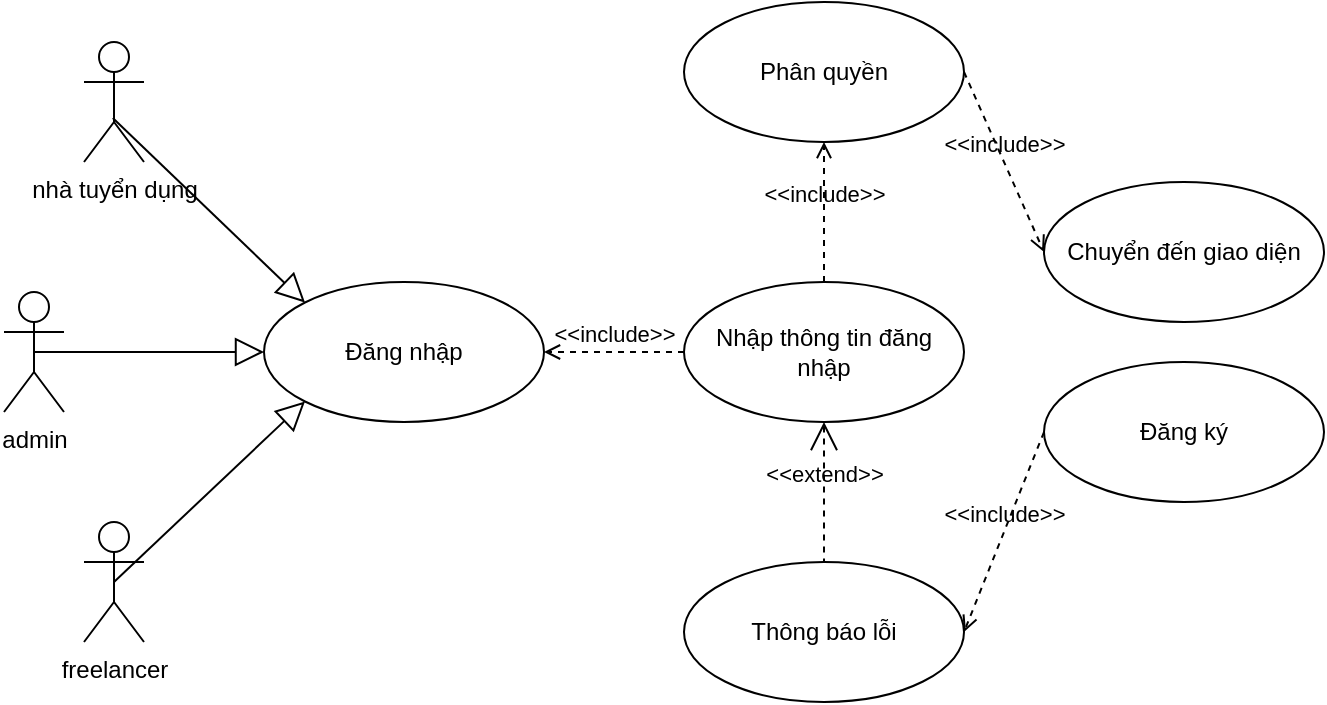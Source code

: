 <mxfile version="26.0.4">
  <diagram name="Page-1" id="3rOE6tVcz0CahiSgjQBt">
    <mxGraphModel dx="1044" dy="558" grid="1" gridSize="10" guides="1" tooltips="1" connect="1" arrows="1" fold="1" page="1" pageScale="1" pageWidth="850" pageHeight="1100" math="0" shadow="0">
      <root>
        <mxCell id="0" />
        <mxCell id="1" parent="0" />
        <mxCell id="yar5uwHtLWU4RBpGB_VV-1" value="admin" style="shape=umlActor;html=1;verticalLabelPosition=bottom;verticalAlign=top;align=center;" vertex="1" parent="1">
          <mxGeometry x="280" y="225" width="30" height="60" as="geometry" />
        </mxCell>
        <mxCell id="yar5uwHtLWU4RBpGB_VV-2" value="Nhập thông tin đăng nhập" style="ellipse;whiteSpace=wrap;html=1;" vertex="1" parent="1">
          <mxGeometry x="620" y="220" width="140" height="70" as="geometry" />
        </mxCell>
        <mxCell id="yar5uwHtLWU4RBpGB_VV-3" value="Đăng nhập" style="ellipse;whiteSpace=wrap;html=1;" vertex="1" parent="1">
          <mxGeometry x="410" y="220" width="140" height="70" as="geometry" />
        </mxCell>
        <mxCell id="yar5uwHtLWU4RBpGB_VV-4" value="" style="edgeStyle=none;html=1;endArrow=block;endFill=0;endSize=12;verticalAlign=bottom;rounded=0;exitX=0.5;exitY=0.5;exitDx=0;exitDy=0;exitPerimeter=0;entryX=0;entryY=0.5;entryDx=0;entryDy=0;" edge="1" parent="1" source="yar5uwHtLWU4RBpGB_VV-1" target="yar5uwHtLWU4RBpGB_VV-3">
          <mxGeometry width="160" relative="1" as="geometry">
            <mxPoint x="265" y="260" as="sourcePoint" />
            <mxPoint x="420" y="215" as="targetPoint" />
          </mxGeometry>
        </mxCell>
        <mxCell id="yar5uwHtLWU4RBpGB_VV-5" value="Thông báo lỗi" style="ellipse;whiteSpace=wrap;html=1;" vertex="1" parent="1">
          <mxGeometry x="620" y="360" width="140" height="70" as="geometry" />
        </mxCell>
        <mxCell id="yar5uwHtLWU4RBpGB_VV-6" value="Phân quyền" style="ellipse;whiteSpace=wrap;html=1;" vertex="1" parent="1">
          <mxGeometry x="620" y="80" width="140" height="70" as="geometry" />
        </mxCell>
        <mxCell id="yar5uwHtLWU4RBpGB_VV-10" value="&amp;lt;&amp;lt;include&amp;gt;&amp;gt;" style="edgeStyle=none;html=1;endArrow=open;verticalAlign=bottom;dashed=1;labelBackgroundColor=none;rounded=0;exitX=0;exitY=0.5;exitDx=0;exitDy=0;entryX=1;entryY=0.5;entryDx=0;entryDy=0;" edge="1" parent="1" source="yar5uwHtLWU4RBpGB_VV-2" target="yar5uwHtLWU4RBpGB_VV-3">
          <mxGeometry width="160" relative="1" as="geometry">
            <mxPoint x="570" y="475" as="sourcePoint" />
            <mxPoint x="480" y="220" as="targetPoint" />
          </mxGeometry>
        </mxCell>
        <mxCell id="yar5uwHtLWU4RBpGB_VV-13" value="&amp;lt;&amp;lt;extend&amp;gt;&amp;gt;" style="edgeStyle=none;html=1;startArrow=open;endArrow=none;startSize=12;verticalAlign=bottom;dashed=1;labelBackgroundColor=none;rounded=0;entryX=0.5;entryY=0;entryDx=0;entryDy=0;exitX=0.5;exitY=1;exitDx=0;exitDy=0;" edge="1" parent="1" source="yar5uwHtLWU4RBpGB_VV-2" target="yar5uwHtLWU4RBpGB_VV-5">
          <mxGeometry width="160" relative="1" as="geometry">
            <mxPoint x="490" y="300" as="sourcePoint" />
            <mxPoint x="690" y="385" as="targetPoint" />
          </mxGeometry>
        </mxCell>
        <mxCell id="yar5uwHtLWU4RBpGB_VV-14" value="freelancer" style="shape=umlActor;html=1;verticalLabelPosition=bottom;verticalAlign=top;align=center;" vertex="1" parent="1">
          <mxGeometry x="320" y="340" width="30" height="60" as="geometry" />
        </mxCell>
        <mxCell id="yar5uwHtLWU4RBpGB_VV-15" value="nhà tuyển dụng" style="shape=umlActor;html=1;verticalLabelPosition=bottom;verticalAlign=top;align=center;" vertex="1" parent="1">
          <mxGeometry x="320" y="100" width="30" height="60" as="geometry" />
        </mxCell>
        <mxCell id="yar5uwHtLWU4RBpGB_VV-16" value="" style="edgeStyle=none;html=1;endArrow=block;endFill=0;endSize=12;verticalAlign=bottom;rounded=0;exitX=0.48;exitY=0.633;exitDx=0;exitDy=0;exitPerimeter=0;entryX=0;entryY=0;entryDx=0;entryDy=0;" edge="1" parent="1" source="yar5uwHtLWU4RBpGB_VV-15" target="yar5uwHtLWU4RBpGB_VV-3">
          <mxGeometry width="160" relative="1" as="geometry">
            <mxPoint x="305" y="265" as="sourcePoint" />
            <mxPoint x="420" y="265" as="targetPoint" />
          </mxGeometry>
        </mxCell>
        <mxCell id="yar5uwHtLWU4RBpGB_VV-17" value="" style="edgeStyle=none;html=1;endArrow=block;endFill=0;endSize=12;verticalAlign=bottom;rounded=0;exitX=0.5;exitY=0.5;exitDx=0;exitDy=0;exitPerimeter=0;entryX=0;entryY=1;entryDx=0;entryDy=0;" edge="1" parent="1" source="yar5uwHtLWU4RBpGB_VV-14" target="yar5uwHtLWU4RBpGB_VV-3">
          <mxGeometry width="160" relative="1" as="geometry">
            <mxPoint x="315" y="275" as="sourcePoint" />
            <mxPoint x="420" y="280" as="targetPoint" />
          </mxGeometry>
        </mxCell>
        <mxCell id="yar5uwHtLWU4RBpGB_VV-20" value="&amp;lt;&amp;lt;include&amp;gt;&amp;gt;" style="edgeStyle=none;html=1;endArrow=open;verticalAlign=bottom;dashed=1;labelBackgroundColor=none;rounded=0;exitX=0.5;exitY=0;exitDx=0;exitDy=0;entryX=0.5;entryY=1;entryDx=0;entryDy=0;" edge="1" parent="1" source="yar5uwHtLWU4RBpGB_VV-2" target="yar5uwHtLWU4RBpGB_VV-6">
          <mxGeometry width="160" relative="1" as="geometry">
            <mxPoint x="750" y="200" as="sourcePoint" />
            <mxPoint x="680" y="200" as="targetPoint" />
          </mxGeometry>
        </mxCell>
        <mxCell id="yar5uwHtLWU4RBpGB_VV-21" value="Chuyển đến giao diện" style="ellipse;whiteSpace=wrap;html=1;" vertex="1" parent="1">
          <mxGeometry x="800" y="170" width="140" height="70" as="geometry" />
        </mxCell>
        <mxCell id="yar5uwHtLWU4RBpGB_VV-22" value="&amp;lt;&amp;lt;include&amp;gt;&amp;gt;" style="edgeStyle=none;html=1;endArrow=open;verticalAlign=bottom;dashed=1;labelBackgroundColor=none;rounded=0;exitX=1;exitY=0.5;exitDx=0;exitDy=0;entryX=0;entryY=0.5;entryDx=0;entryDy=0;" edge="1" parent="1" source="yar5uwHtLWU4RBpGB_VV-6" target="yar5uwHtLWU4RBpGB_VV-21">
          <mxGeometry width="160" relative="1" as="geometry">
            <mxPoint x="700" y="230" as="sourcePoint" />
            <mxPoint x="700" y="160" as="targetPoint" />
          </mxGeometry>
        </mxCell>
        <mxCell id="yar5uwHtLWU4RBpGB_VV-24" value="&amp;lt;&amp;lt;include&amp;gt;&amp;gt;" style="edgeStyle=none;html=1;endArrow=open;verticalAlign=bottom;dashed=1;labelBackgroundColor=none;rounded=0;entryX=1;entryY=0.5;entryDx=0;entryDy=0;exitX=0;exitY=0.5;exitDx=0;exitDy=0;" edge="1" parent="1" source="yar5uwHtLWU4RBpGB_VV-25" target="yar5uwHtLWU4RBpGB_VV-5">
          <mxGeometry width="160" relative="1" as="geometry">
            <mxPoint x="810" y="350" as="sourcePoint" />
            <mxPoint x="700" y="160" as="targetPoint" />
          </mxGeometry>
        </mxCell>
        <mxCell id="yar5uwHtLWU4RBpGB_VV-25" value="Đăng ký" style="ellipse;whiteSpace=wrap;html=1;" vertex="1" parent="1">
          <mxGeometry x="800" y="260" width="140" height="70" as="geometry" />
        </mxCell>
      </root>
    </mxGraphModel>
  </diagram>
</mxfile>
